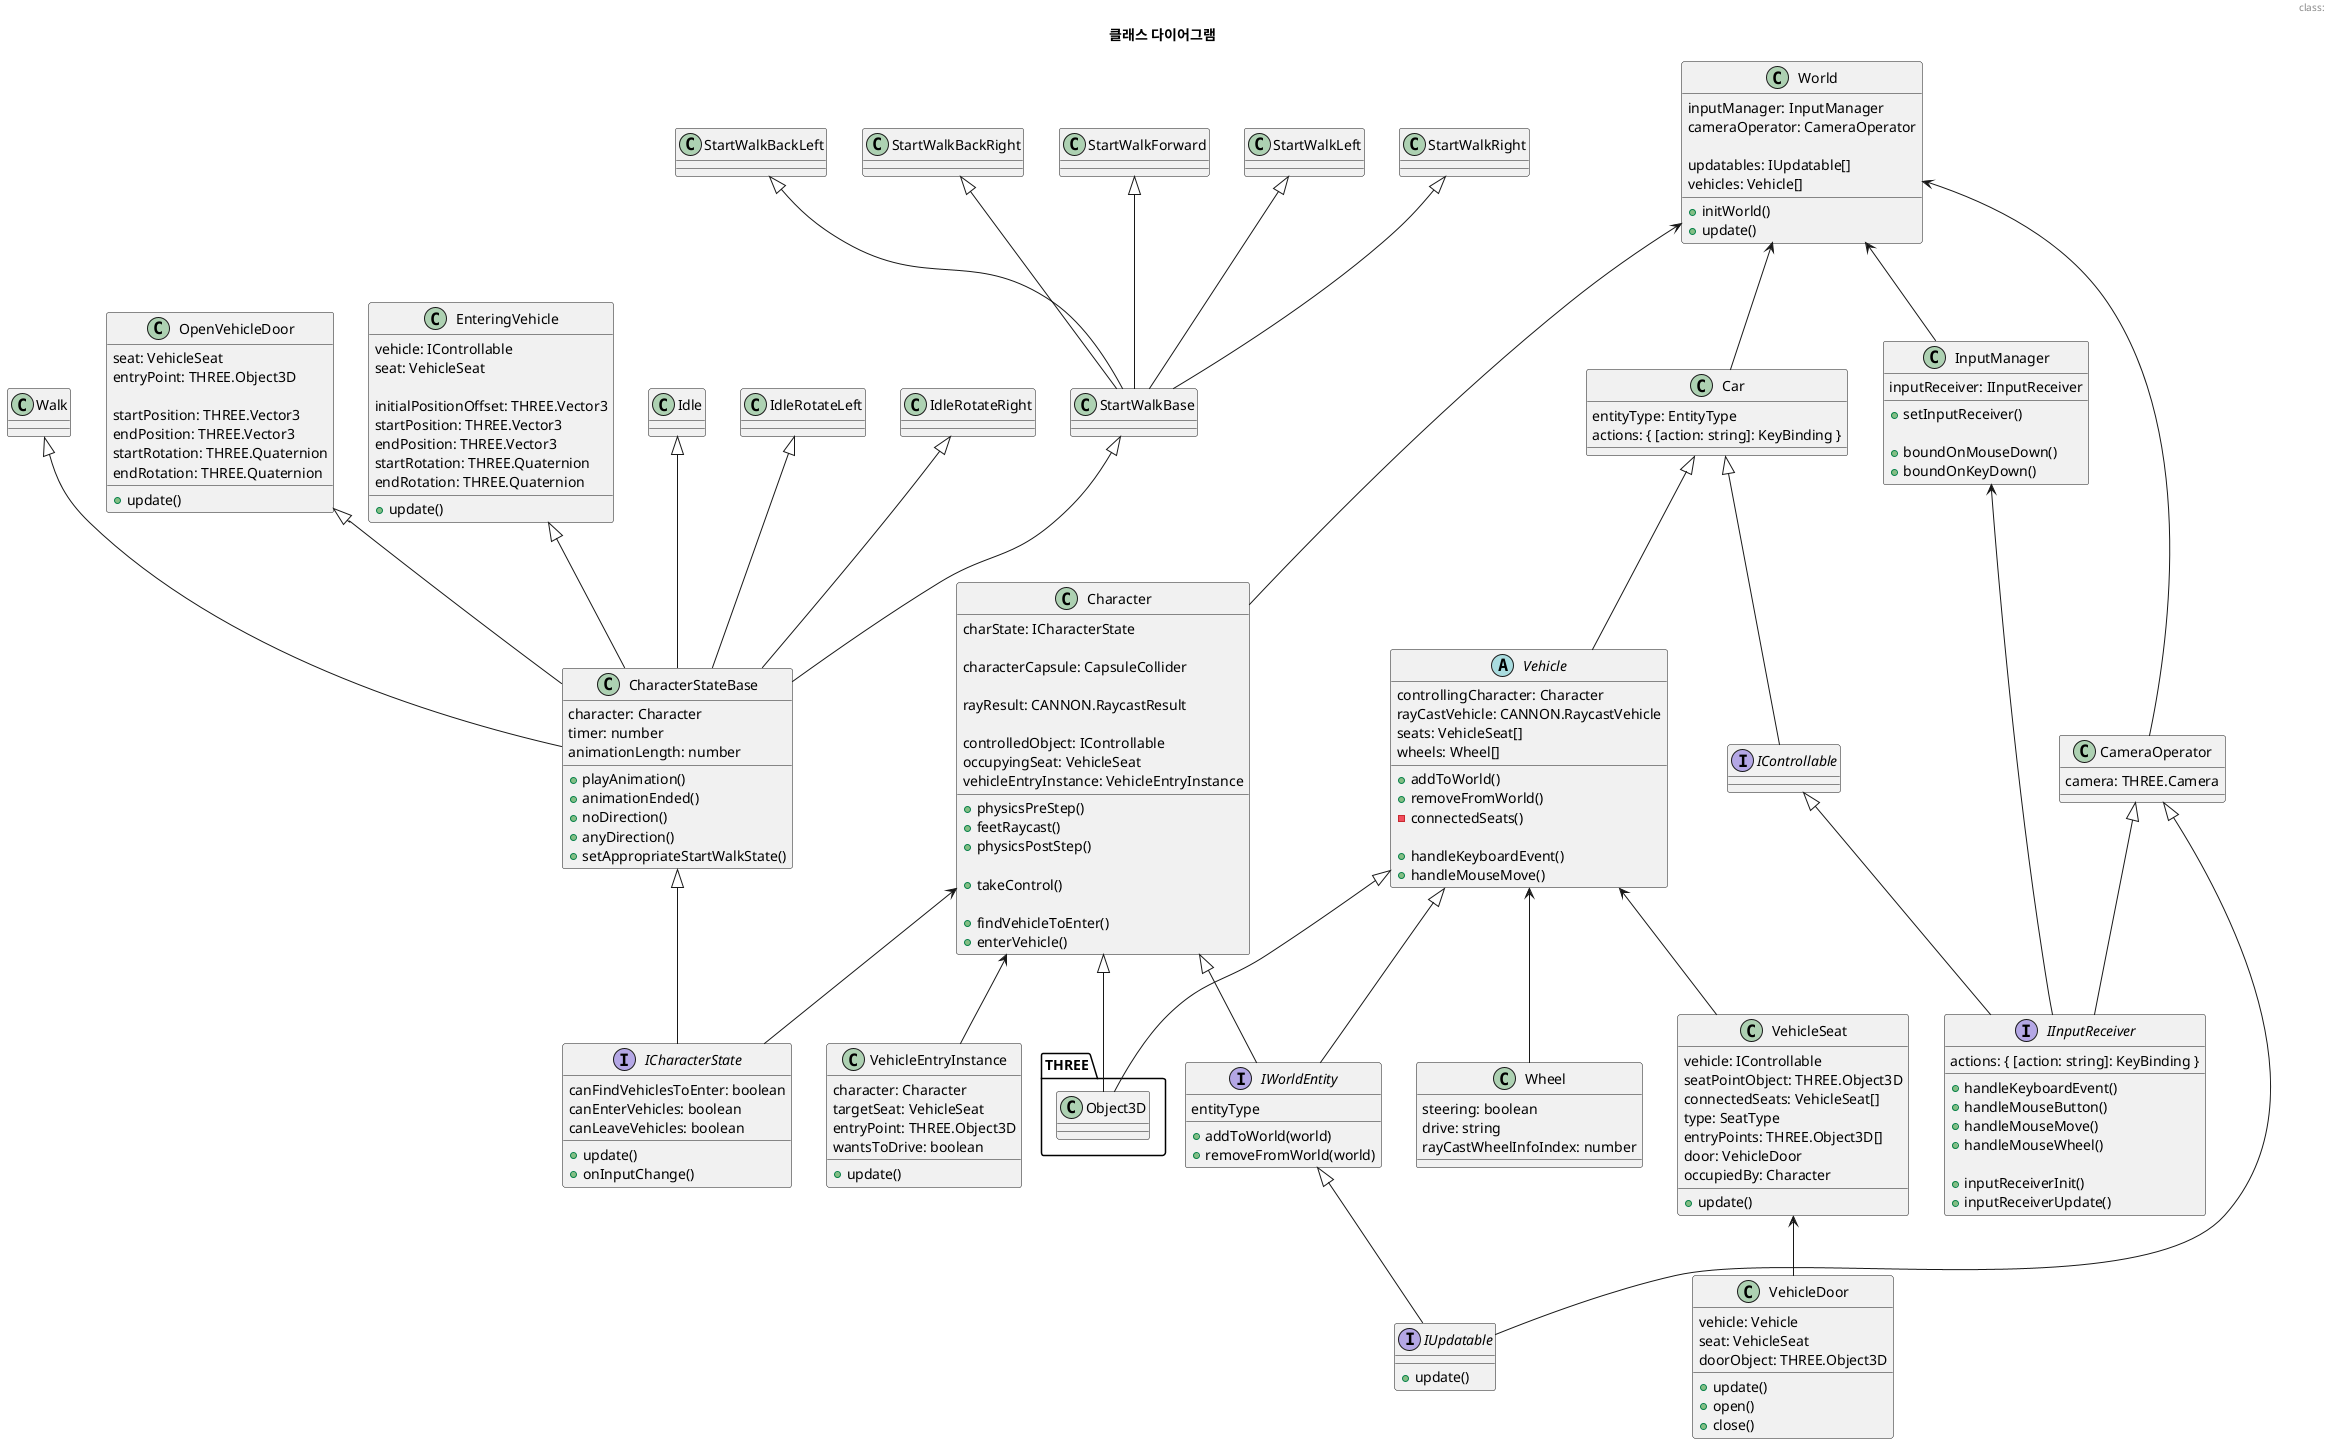 @startuml class-diagram
!define COMMENT(x) <color:grey>x</color>
 
scale 1
title 클래스 다이어그램

header
class: 
endheader

class World {
  inputManager: InputManager
  cameraOperator: CameraOperator

  updatables: IUpdatable[]
  vehicles: Vehicle[]

  +initWorld()
  +update()
}

interface IInputReceiver {
  actions: { [action: string]: KeyBinding }

  +handleKeyboardEvent()
  +handleMouseButton()
  +handleMouseMove()
  +handleMouseWheel()

  +inputReceiverInit()
  +inputReceiverUpdate()
}

interface IUpdatable {
  +update()
}

interface IWorldEntity {
  entityType

  +addToWorld(world)
  +removeFromWorld(world)
}

class InputManager {
  inputReceiver: IInputReceiver

  +setInputReceiver()

  +boundOnMouseDown()
  +boundOnKeyDown()  
}

class CameraOperator {
  camera: THREE.Camera
}

class Character {
  charState: ICharacterState

  characterCapsule: CapsuleCollider
  
  rayResult: CANNON.RaycastResult  

  controlledObject: IControllable
  occupyingSeat: VehicleSeat
  vehicleEntryInstance: VehicleEntryInstance

  +physicsPreStep()
  +feetRaycast()
  +physicsPostStep()

  +takeControl()

  +findVehicleToEnter()
  +enterVehicle()
}

'''
''' Character State & Animation
'''
interface ICharacterState {
  canFindVehiclesToEnter: boolean
  canEnterVehicles: boolean
  canLeaveVehicles: boolean
  
  +update()
  +onInputChange()
}

class CharacterStateBase {
  character: Character
  timer: number
  animationLength: number

  +playAnimation()
  +animationEnded()
  +noDirection()
  +anyDirection()
  +setAppropriateStartWalkState()
}

'''
''' Vehicle
'''
interface IControllable {

}

class Car {
  entityType: EntityType
  actions: { [action: string]: KeyBinding }
}

abstract class Vehicle {
  controllingCharacter: Character
  rayCastVehicle: CANNON.RaycastVehicle
  seats: VehicleSeat[]
  wheels: Wheel[]

  +addToWorld()
  +removeFromWorld()
  -connectedSeats()

  +handleKeyboardEvent()
  +handleMouseMove()
}

class Wheel {
  steering: boolean
  drive: string
  rayCastWheelInfoIndex: number
}

class VehicleSeat {
  vehicle: IControllable
  seatPointObject: THREE.Object3D
  connectedSeats: VehicleSeat[]
  type: SeatType
  entryPoints: THREE.Object3D[]
  door: VehicleDoor
  occupiedBy: Character

  +update()
}

class VehicleDoor {
  vehicle: Vehicle
	seat: VehicleSeat
	doorObject: THREE.Object3D

  +update()
  +open()
  +close()
}

class VehicleEntryInstance {
  character: Character
  targetSeat: VehicleSeat
  entryPoint: THREE.Object3D
  wantsToDrive: boolean

  +update()
}

class OpenVehicleDoor {
  seat: VehicleSeat
  entryPoint: THREE.Object3D

  startPosition: THREE.Vector3
  endPosition: THREE.Vector3
  startRotation: THREE.Quaternion
  endRotation: THREE.Quaternion

  +update()
}

class EnteringVehicle {
  vehicle: IControllable
  seat: VehicleSeat

  initialPositionOffset: THREE.Vector3
  startPosition: THREE.Vector3
  endPosition: THREE.Vector3
  startRotation: THREE.Quaternion
  endRotation: THREE.Quaternion

  +update()  
}


IWorldEntity <|-- IUpdatable
Character <|-- THREE.Object3D
Character <|-- IWorldEntity

World <-- Character
World <-- CameraOperator
World <-- InputManager
World <-- Car

InputManager <-- IInputReceiver

CameraOperator <|-- IInputReceiver
CameraOperator <|-- IUpdatable

''' Character State '''
CharacterStateBase <|-- ICharacterState
Idle <|-- CharacterStateBase
IdleRotateLeft <|-- CharacterStateBase
IdleRotateRight <|-- CharacterStateBase
StartWalkBase <|-- CharacterStateBase
StartWalkForward <|-- StartWalkBase
StartWalkLeft <|-- StartWalkBase
StartWalkRight <|-- StartWalkBase
StartWalkBackLeft <|-- StartWalkBase
StartWalkBackRight <|-- StartWalkBase
Walk <|-- CharacterStateBase

OpenVehicleDoor <|-- CharacterStateBase
EnteringVehicle <|-- CharacterStateBase

Character <-- ICharacterState

''' Vehicle '''
IControllable <|-- IInputReceiver

Vehicle <|-- THREE.Object3D
Vehicle <|-- IWorldEntity
Vehicle <-- Wheel
Vehicle <-- VehicleSeat
VehicleSeat <-- VehicleDoor

Car <|-- Vehicle
Car <|-- IControllable

Character <-- VehicleEntryInstance







' class SamplePage {
'   COMMENT(실제 사용자가 작성하는 테스트 페이지)
'   COMMENT(JSON값을 파싱후 AvatarWrapper 생성)
' }

' class AvatarTeature {  
'   -movespeed: number
'   -useGLTF
'   +moveLeft(delta)
'   +moveRight(delta)
'   +moveForward(delta)
'   +moveBack(delta)
' }

' class AvatarExample {  
'   -movespeed: number
'   -path: string
'   -useGLTF(path)
'   +moveLeft(delta)
'   +moveRight(delta)
'   +moveForward(delta)
'   +moveBack(delta)
' }

' class SpaceExample {    
'   -path: string
'   -isDoorOpen: boolean
'   -useGLTF(path)
'   +openDoor()
'   +closeDoor()  
' }

' class AvatarWrapper {
'   -keyinfos: MobxValue
'   -useFrame
' }

' class SpaceWrapper {
'   -keyinfos: MobxValue
'   -useFrame
' }

' interface IAvatarFunction {
'   +moveLeft(delta)
'   +moveRight(delta)
'   +moveForward(delta)
'   +moveBack(delta)
' }

' interface ISpaceFunction {
'   +openDoor()
'   +closeDoor()  
' }

' class KeyboardControls {
'   -KeyInputItem(target)
' }

' class KeyinfoStore {
'   -keyinfos: observable
'   +setKeyState(target, press)
' }

' object MetaComponentJSON {
'   id
'   name
'   path
'   ...
'   transform
'   keyinput
'   interaction
'   ...
' }

' SamplePage <-- MetaComponentJSON
' SamplePage <-- AvatarWrapper
' SamplePage <-- SpaceWrapper
' AvatarWrapper *-- AvatarExample
' SpaceWrapper *-- SpaceExample
' AvatarTeature <|-- IAvatarFunction
' AvatarExample <|-- IAvatarFunction
' SpaceExample <|-- ISpaceFunction
' AvatarWrapper <-- KeyinfoStore: AvatarWrapper, SpaceWrapper에서\n keyinfos를 통해 Key값의\n변화를 감지한다.
' SpaceWrapper <-- KeyinfoStore
' KeyinfoStore <-- KeyboardControls: a, ArrowLeft 키 등을 누르면 \n전역 KeyinfoStore 값이 바뀐다.

' note top of AvatarTeature: 유저가 만드는 Avatar별로\nComponent가 생성될 때 가정
' note top of AvatarExample: 하나의 공통 AvatarComponent가\n생성될 때 가정
 
@enduml